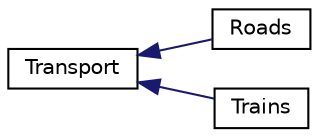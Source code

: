 digraph "Graphical Class Hierarchy"
{
 // LATEX_PDF_SIZE
  edge [fontname="Helvetica",fontsize="10",labelfontname="Helvetica",labelfontsize="10"];
  node [fontname="Helvetica",fontsize="10",shape=record];
  rankdir="LR";
  Node0 [label="Transport",height=0.2,width=0.4,color="black", fillcolor="white", style="filled",URL="$classTransport.html",tooltip="Abstract class representing a generic transport."];
  Node0 -> Node1 [dir="back",color="midnightblue",fontsize="10",style="solid",fontname="Helvetica"];
  Node1 [label="Roads",height=0.2,width=0.4,color="black", fillcolor="white", style="filled",URL="$classRoads.html",tooltip="A concrete implementation of Transport representing various types of roads."];
  Node0 -> Node2 [dir="back",color="midnightblue",fontsize="10",style="solid",fontname="Helvetica"];
  Node2 [label="Trains",height=0.2,width=0.4,color="black", fillcolor="white", style="filled",URL="$classTrains.html",tooltip="A concrete implementation of the Transport class representing a train."];
}
